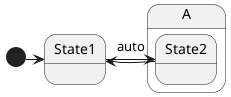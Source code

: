 {
  "sha1": "6uza4ix6cumwb241lmfhlvkydrdcoag",
  "insertion": {
    "when": "2024-05-30T20:48:21.058Z",
    "url": "https://github.com/plantuml/plantuml/issues/863",
    "user": "plantuml@gmail.com"
  }
}
@startuml
!pragma layout smetana

[*] -> State1
state A {
    State1 -> State2 : auto
    State1 <- State2
}
@enduml
